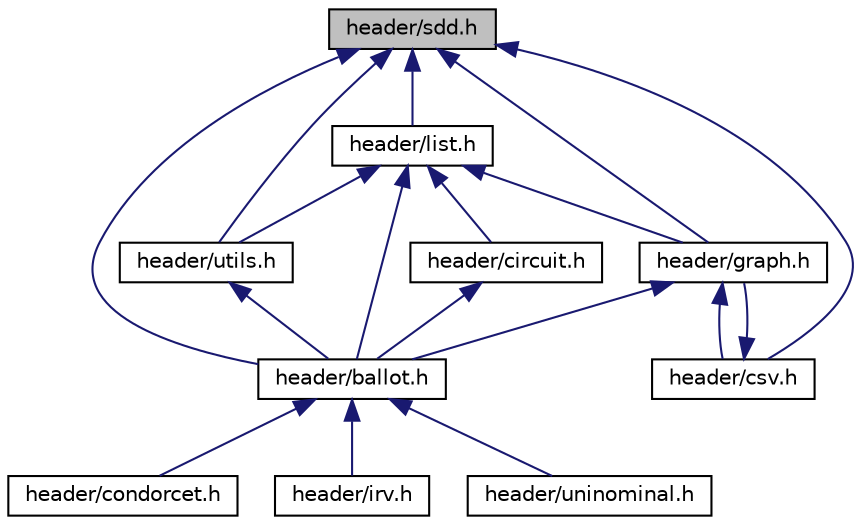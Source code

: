 digraph "header/sdd.h"
{
  edge [fontname="Helvetica",fontsize="10",labelfontname="Helvetica",labelfontsize="10"];
  node [fontname="Helvetica",fontsize="10",shape=record];
  Node7 [label="header/sdd.h",height=0.2,width=0.4,color="black", fillcolor="grey75", style="filled", fontcolor="black"];
  Node7 -> Node8 [dir="back",color="midnightblue",fontsize="10",style="solid",fontname="Helvetica"];
  Node8 [label="header/ballot.h",height=0.2,width=0.4,color="black", fillcolor="white", style="filled",URL="$ballot_8h.html",tooltip="Centralise les fonctions communes aux algorithmes de méthodes de scrutin. "];
  Node8 -> Node9 [dir="back",color="midnightblue",fontsize="10",style="solid",fontname="Helvetica"];
  Node9 [label="header/condorcet.h",height=0.2,width=0.4,color="black", fillcolor="white", style="filled",URL="$condorcet_8h.html",tooltip="Calcul du gagnant grâce aux fonctions de condorcet et leurs dépendances. "];
  Node8 -> Node10 [dir="back",color="midnightblue",fontsize="10",style="solid",fontname="Helvetica"];
  Node10 [label="header/irv.h",height=0.2,width=0.4,color="black", fillcolor="white", style="filled",URL="$irv_8h.html",tooltip="Calcul du gagnant grâce à la fonction vote alternatif et ses dépendances. "];
  Node8 -> Node11 [dir="back",color="midnightblue",fontsize="10",style="solid",fontname="Helvetica"];
  Node11 [label="header/uninominal.h",height=0.2,width=0.4,color="black", fillcolor="white", style="filled",URL="$uninominal_8h.html",tooltip="Calcul du gagnant grâce aux fonctions uninominals un et deux tours et leurs dépendances. "];
  Node7 -> Node12 [dir="back",color="midnightblue",fontsize="10",style="solid",fontname="Helvetica"];
  Node12 [label="header/list.h",height=0.2,width=0.4,color="black", fillcolor="white", style="filled",URL="$list_8h.html",tooltip="Définie toutes les listes et arcs ainsi que les fonctions qui y sont liées. "];
  Node12 -> Node8 [dir="back",color="midnightblue",fontsize="10",style="solid",fontname="Helvetica"];
  Node12 -> Node13 [dir="back",color="midnightblue",fontsize="10",style="solid",fontname="Helvetica"];
  Node13 [label="header/circuit.h",height=0.2,width=0.4,color="black", fillcolor="white", style="filled",URL="$circuit_8h_source.html"];
  Node13 -> Node8 [dir="back",color="midnightblue",fontsize="10",style="solid",fontname="Helvetica"];
  Node12 -> Node14 [dir="back",color="midnightblue",fontsize="10",style="solid",fontname="Helvetica"];
  Node14 [label="header/utils.h",height=0.2,width=0.4,color="black", fillcolor="white", style="filled",URL="$utils_8h.html",tooltip="Donne des outils utiles pour plusieurs fonctions dans tous le programme. "];
  Node14 -> Node8 [dir="back",color="midnightblue",fontsize="10",style="solid",fontname="Helvetica"];
  Node12 -> Node15 [dir="back",color="midnightblue",fontsize="10",style="solid",fontname="Helvetica"];
  Node15 [label="header/graph.h",height=0.2,width=0.4,color="black", fillcolor="white", style="filled",URL="$graph_8h.html",tooltip="Gère l&#39;écriture dans un fichier python d&#39;une liste. "];
  Node15 -> Node8 [dir="back",color="midnightblue",fontsize="10",style="solid",fontname="Helvetica"];
  Node15 -> Node16 [dir="back",color="midnightblue",fontsize="10",style="solid",fontname="Helvetica"];
  Node16 [label="header/csv.h",height=0.2,width=0.4,color="black", fillcolor="white", style="filled",URL="$csv_8h.html",tooltip="Transforme un fichier CSV en structure de données utilisable. "];
  Node16 -> Node15 [dir="back",color="midnightblue",fontsize="10",style="solid",fontname="Helvetica"];
  Node7 -> Node14 [dir="back",color="midnightblue",fontsize="10",style="solid",fontname="Helvetica"];
  Node7 -> Node15 [dir="back",color="midnightblue",fontsize="10",style="solid",fontname="Helvetica"];
  Node7 -> Node16 [dir="back",color="midnightblue",fontsize="10",style="solid",fontname="Helvetica"];
}
